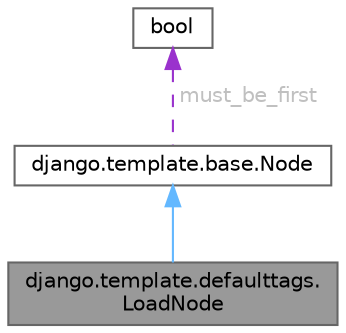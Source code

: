 digraph "django.template.defaulttags.LoadNode"
{
 // LATEX_PDF_SIZE
  bgcolor="transparent";
  edge [fontname=Helvetica,fontsize=10,labelfontname=Helvetica,labelfontsize=10];
  node [fontname=Helvetica,fontsize=10,shape=box,height=0.2,width=0.4];
  Node1 [id="Node000001",label="django.template.defaulttags.\lLoadNode",height=0.2,width=0.4,color="gray40", fillcolor="grey60", style="filled", fontcolor="black",tooltip=" "];
  Node2 -> Node1 [id="edge3_Node000001_Node000002",dir="back",color="steelblue1",style="solid",tooltip=" "];
  Node2 [id="Node000002",label="django.template.base.Node",height=0.2,width=0.4,color="gray40", fillcolor="white", style="filled",URL="$classdjango_1_1template_1_1base_1_1Node.html",tooltip=" "];
  Node3 -> Node2 [id="edge4_Node000002_Node000003",dir="back",color="darkorchid3",style="dashed",tooltip=" ",label=" must_be_first",fontcolor="grey" ];
  Node3 [id="Node000003",label="bool",height=0.2,width=0.4,color="gray40", fillcolor="white", style="filled",tooltip=" "];
}
